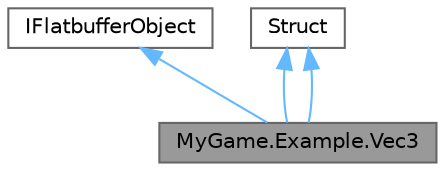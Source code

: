 digraph "MyGame.Example.Vec3"
{
 // LATEX_PDF_SIZE
  bgcolor="transparent";
  edge [fontname=Helvetica,fontsize=10,labelfontname=Helvetica,labelfontsize=10];
  node [fontname=Helvetica,fontsize=10,shape=box,height=0.2,width=0.4];
  Node1 [id="Node000001",label="MyGame.Example.Vec3",height=0.2,width=0.4,color="gray40", fillcolor="grey60", style="filled", fontcolor="black",tooltip=" "];
  Node2 -> Node1 [id="edge4_Node000001_Node000002",dir="back",color="steelblue1",style="solid",tooltip=" "];
  Node2 [id="Node000002",label="IFlatbufferObject",height=0.2,width=0.4,color="gray40", fillcolor="white", style="filled",tooltip=" "];
  Node3 -> Node1 [id="edge5_Node000001_Node000003",dir="back",color="steelblue1",style="solid",tooltip=" "];
  Node3 [id="Node000003",label="Struct",height=0.2,width=0.4,color="gray40", fillcolor="white", style="filled",URL="$structGoogle_1_1FlatBuffers_1_1Struct.html",tooltip="All structs in the generated code derive from this class, and add their own accessors."];
  Node3 -> Node1 [id="edge6_Node000001_Node000003",dir="back",color="steelblue1",style="solid",tooltip=" "];
}
